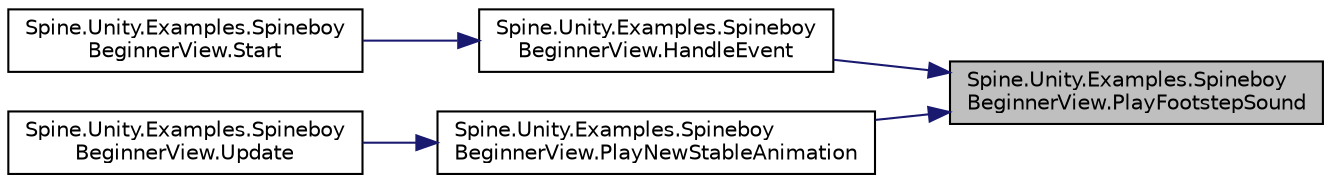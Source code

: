 digraph "Spine.Unity.Examples.SpineboyBeginnerView.PlayFootstepSound"
{
 // LATEX_PDF_SIZE
  edge [fontname="Helvetica",fontsize="10",labelfontname="Helvetica",labelfontsize="10"];
  node [fontname="Helvetica",fontsize="10",shape=record];
  rankdir="RL";
  Node1 [label="Spine.Unity.Examples.Spineboy\lBeginnerView.PlayFootstepSound",height=0.2,width=0.4,color="black", fillcolor="grey75", style="filled", fontcolor="black",tooltip=" "];
  Node1 -> Node2 [dir="back",color="midnightblue",fontsize="10",style="solid"];
  Node2 [label="Spine.Unity.Examples.Spineboy\lBeginnerView.HandleEvent",height=0.2,width=0.4,color="black", fillcolor="white", style="filled",URL="$class_spine_1_1_unity_1_1_examples_1_1_spineboy_beginner_view.html#a6a4457b4be3a0cd00ae0eb1aa67d0e18",tooltip=" "];
  Node2 -> Node3 [dir="back",color="midnightblue",fontsize="10",style="solid"];
  Node3 [label="Spine.Unity.Examples.Spineboy\lBeginnerView.Start",height=0.2,width=0.4,color="black", fillcolor="white", style="filled",URL="$class_spine_1_1_unity_1_1_examples_1_1_spineboy_beginner_view.html#a3a702014878c99e35e7d97b67d919bb6",tooltip=" "];
  Node1 -> Node4 [dir="back",color="midnightblue",fontsize="10",style="solid"];
  Node4 [label="Spine.Unity.Examples.Spineboy\lBeginnerView.PlayNewStableAnimation",height=0.2,width=0.4,color="black", fillcolor="white", style="filled",URL="$class_spine_1_1_unity_1_1_examples_1_1_spineboy_beginner_view.html#af33562e0ebd809cc82dc8518db128194",tooltip=" "];
  Node4 -> Node5 [dir="back",color="midnightblue",fontsize="10",style="solid"];
  Node5 [label="Spine.Unity.Examples.Spineboy\lBeginnerView.Update",height=0.2,width=0.4,color="black", fillcolor="white", style="filled",URL="$class_spine_1_1_unity_1_1_examples_1_1_spineboy_beginner_view.html#a9d00e9e73ca9d03549a2b610632824a1",tooltip=" "];
}
